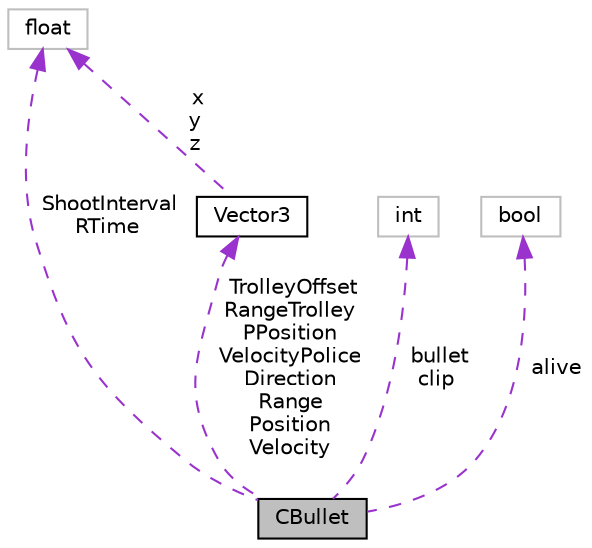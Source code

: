 digraph "CBullet"
{
  bgcolor="transparent";
  edge [fontname="Helvetica",fontsize="10",labelfontname="Helvetica",labelfontsize="10"];
  node [fontname="Helvetica",fontsize="10",shape=record];
  Node1 [label="CBullet",height=0.2,width=0.4,color="black", fillcolor="grey75", style="filled", fontcolor="black"];
  Node2 -> Node1 [dir="back",color="darkorchid3",fontsize="10",style="dashed",label=" ShootInterval\nRTime" ,fontname="Helvetica"];
  Node2 [label="float",height=0.2,width=0.4,color="grey75"];
  Node3 -> Node1 [dir="back",color="darkorchid3",fontsize="10",style="dashed",label=" bullet\nclip" ,fontname="Helvetica"];
  Node3 [label="int",height=0.2,width=0.4,color="grey75"];
  Node4 -> Node1 [dir="back",color="darkorchid3",fontsize="10",style="dashed",label=" TrolleyOffset\nRangeTrolley\nPPosition\nVelocityPolice\nDirection\nRange\nPosition\nVelocity" ,fontname="Helvetica"];
  Node4 [label="Vector3",height=0.2,width=0.4,color="black",URL="$structVector3.html",tooltip="Defines a 3D vector and its methods. "];
  Node2 -> Node4 [dir="back",color="darkorchid3",fontsize="10",style="dashed",label=" x\ny\nz" ,fontname="Helvetica"];
  Node5 -> Node1 [dir="back",color="darkorchid3",fontsize="10",style="dashed",label=" alive" ,fontname="Helvetica"];
  Node5 [label="bool",height=0.2,width=0.4,color="grey75"];
}
